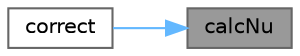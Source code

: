 digraph "calcNu"
{
 // LATEX_PDF_SIZE
  bgcolor="transparent";
  edge [fontname=Helvetica,fontsize=10,labelfontname=Helvetica,labelfontsize=10];
  node [fontname=Helvetica,fontsize=10,shape=box,height=0.2,width=0.4];
  rankdir="RL";
  Node1 [id="Node000001",label="calcNu",height=0.2,width=0.4,color="gray40", fillcolor="grey60", style="filled", fontcolor="black",tooltip=" "];
  Node1 -> Node2 [id="edge1_Node000001_Node000002",dir="back",color="steelblue1",style="solid",tooltip=" "];
  Node2 [id="Node000002",label="correct",height=0.2,width=0.4,color="grey40", fillcolor="white", style="filled",URL="$classFoam_1_1viscosityModels_1_1Casson.html#aa40b482ba81fd8de31bdba348c184074",tooltip=" "];
}
